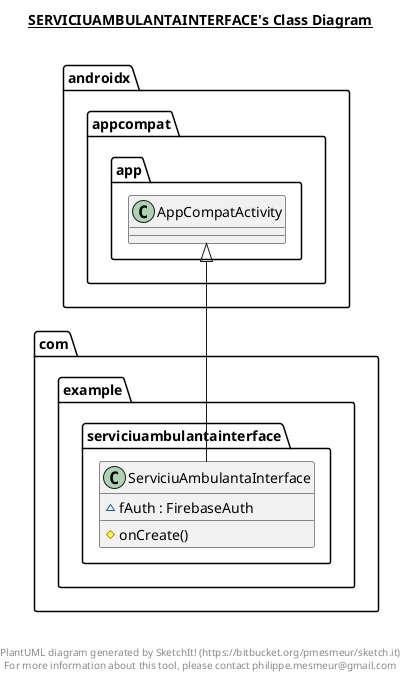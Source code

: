 @startuml

title __SERVICIUAMBULANTAINTERFACE's Class Diagram__\n

  namespace com.example {
    namespace serviciuambulantainterface {
      class com.example.serviciuambulantainterface.ServiciuAmbulantaInterface {
          ~ fAuth : FirebaseAuth
          # onCreate()
      }
    }
  }
  

  com.example.serviciuambulantainterface.ServiciuAmbulantaInterface -up-|> androidx.appcompat.app.AppCompatActivity


right footer


PlantUML diagram generated by SketchIt! (https://bitbucket.org/pmesmeur/sketch.it)
For more information about this tool, please contact philippe.mesmeur@gmail.com
endfooter

@enduml
